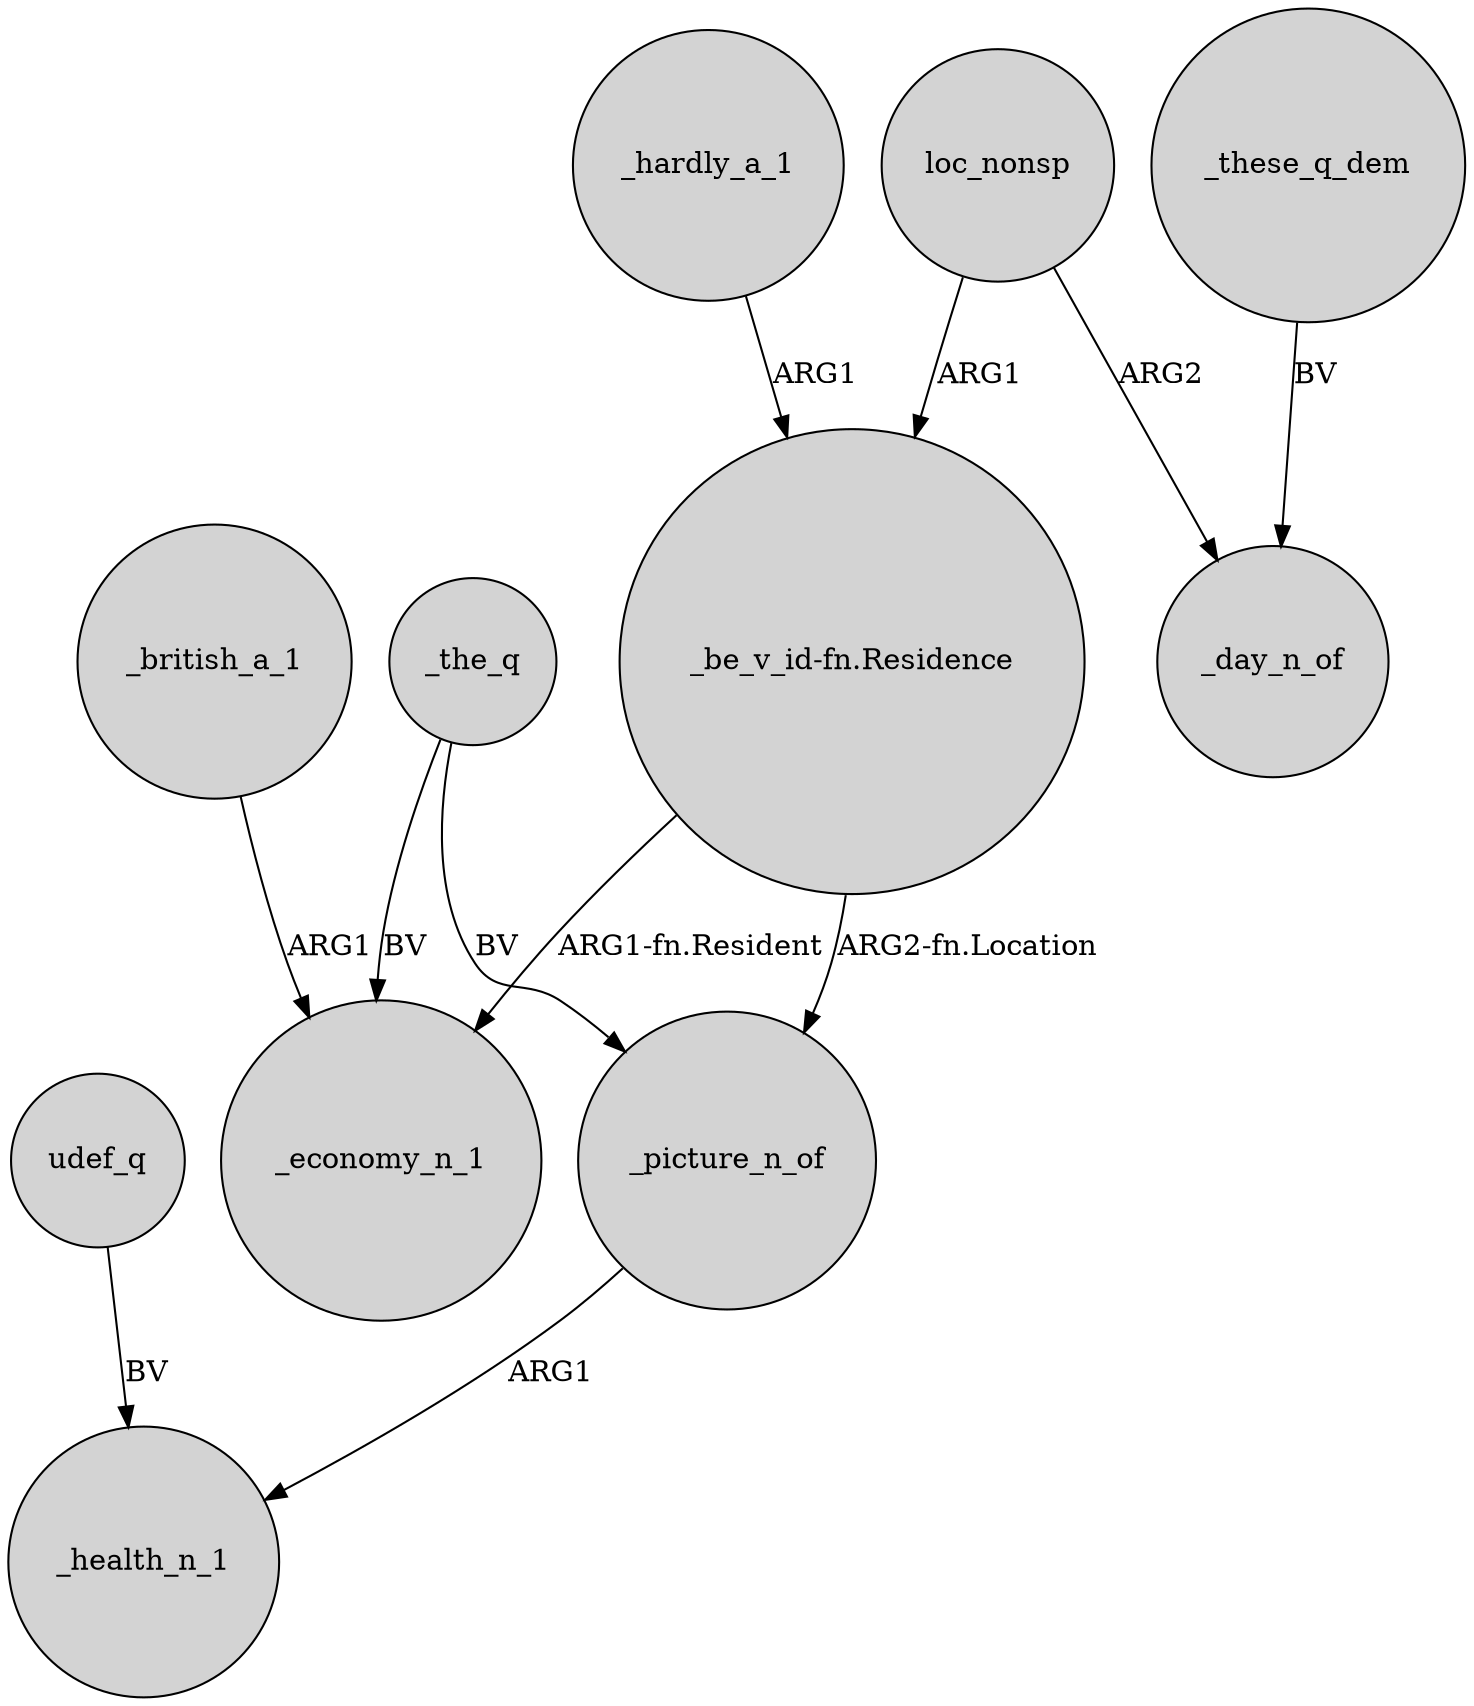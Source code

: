 digraph {
	node [shape=circle style=filled]
	udef_q -> _health_n_1 [label=BV]
	_british_a_1 -> _economy_n_1 [label=ARG1]
	loc_nonsp -> "_be_v_id-fn.Residence" [label=ARG1]
	_picture_n_of -> _health_n_1 [label=ARG1]
	"_be_v_id-fn.Residence" -> _picture_n_of [label="ARG2-fn.Location"]
	_these_q_dem -> _day_n_of [label=BV]
	_the_q -> _picture_n_of [label=BV]
	loc_nonsp -> _day_n_of [label=ARG2]
	_hardly_a_1 -> "_be_v_id-fn.Residence" [label=ARG1]
	"_be_v_id-fn.Residence" -> _economy_n_1 [label="ARG1-fn.Resident"]
	_the_q -> _economy_n_1 [label=BV]
}
